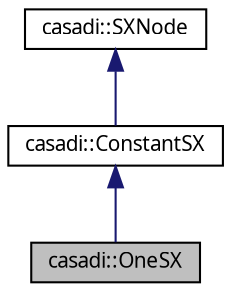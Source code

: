 digraph "casadi::OneSX"
{
  edge [fontname="FreeSans.ttf",fontsize="10",labelfontname="FreeSans.ttf",labelfontsize="10"];
  node [fontname="FreeSans.ttf",fontsize="10",shape=record];
  Node1 [label="casadi::OneSX",height=0.2,width=0.4,color="black", fillcolor="grey75", style="filled", fontcolor="black"];
  Node2 -> Node1 [dir="back",color="midnightblue",fontsize="10",style="solid",fontname="FreeSans.ttf"];
  Node2 [label="casadi::ConstantSX",height=0.2,width=0.4,color="black", fillcolor="white", style="filled",URL="$db/d9d/classcasadi_1_1ConstantSX.html",tooltip="Represents a constant SX. "];
  Node3 -> Node2 [dir="back",color="midnightblue",fontsize="10",style="solid",fontname="FreeSans.ttf"];
  Node3 [label="casadi::SXNode",height=0.2,width=0.4,color="black", fillcolor="white", style="filled",URL="$d7/d8b/classcasadi_1_1SXNode.html",tooltip="Internal node class for SX. "];
}
